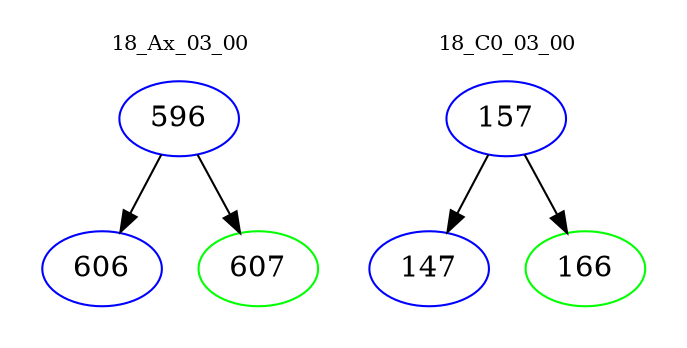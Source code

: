 digraph{
subgraph cluster_0 {
color = white
label = "18_Ax_03_00";
fontsize=10;
T0_596 [label="596", color="blue"]
T0_596 -> T0_606 [color="black"]
T0_606 [label="606", color="blue"]
T0_596 -> T0_607 [color="black"]
T0_607 [label="607", color="green"]
}
subgraph cluster_1 {
color = white
label = "18_C0_03_00";
fontsize=10;
T1_157 [label="157", color="blue"]
T1_157 -> T1_147 [color="black"]
T1_147 [label="147", color="blue"]
T1_157 -> T1_166 [color="black"]
T1_166 [label="166", color="green"]
}
}
